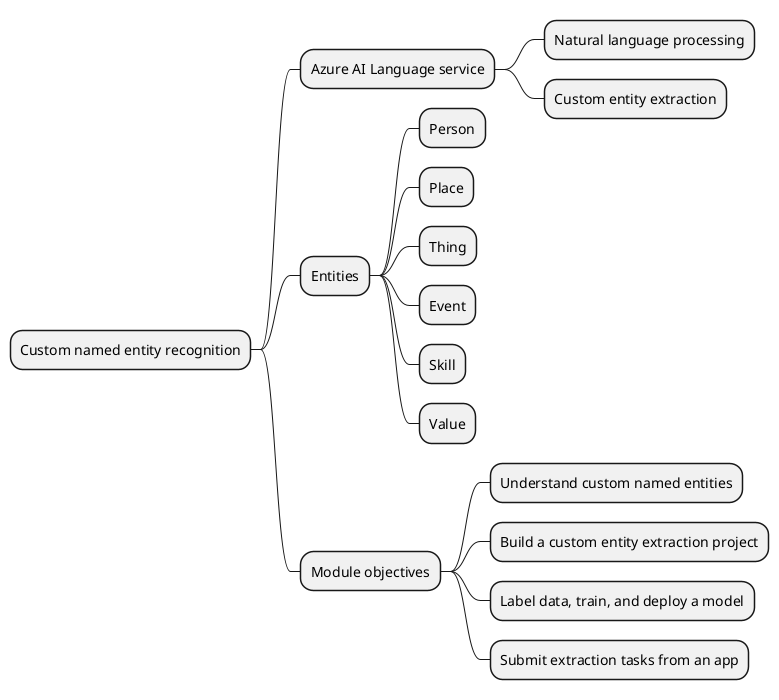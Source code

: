 @startmindmap
* Custom named entity recognition
** Azure AI Language service
*** Natural language processing
*** Custom entity extraction
** Entities
*** Person
*** Place
*** Thing
*** Event
*** Skill
*** Value
** Module objectives
*** Understand custom named entities
*** Build a custom entity extraction project
*** Label data, train, and deploy a model
*** Submit extraction tasks from an app
@endmindmap
